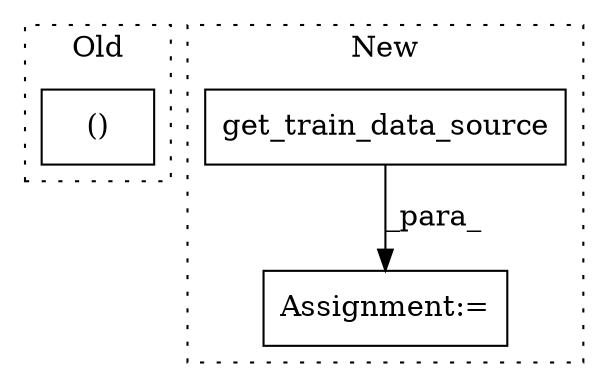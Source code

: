 digraph G {
subgraph cluster0 {
1 [label="()" a="106" s="5614" l="19" shape="box"];
label = "Old";
style="dotted";
}
subgraph cluster1 {
2 [label="get_train_data_source" a="32" s="6850,6906" l="22,1" shape="box"];
3 [label="Assignment:=" a="7" s="6848" l="2" shape="box"];
label = "New";
style="dotted";
}
2 -> 3 [label="_para_"];
}